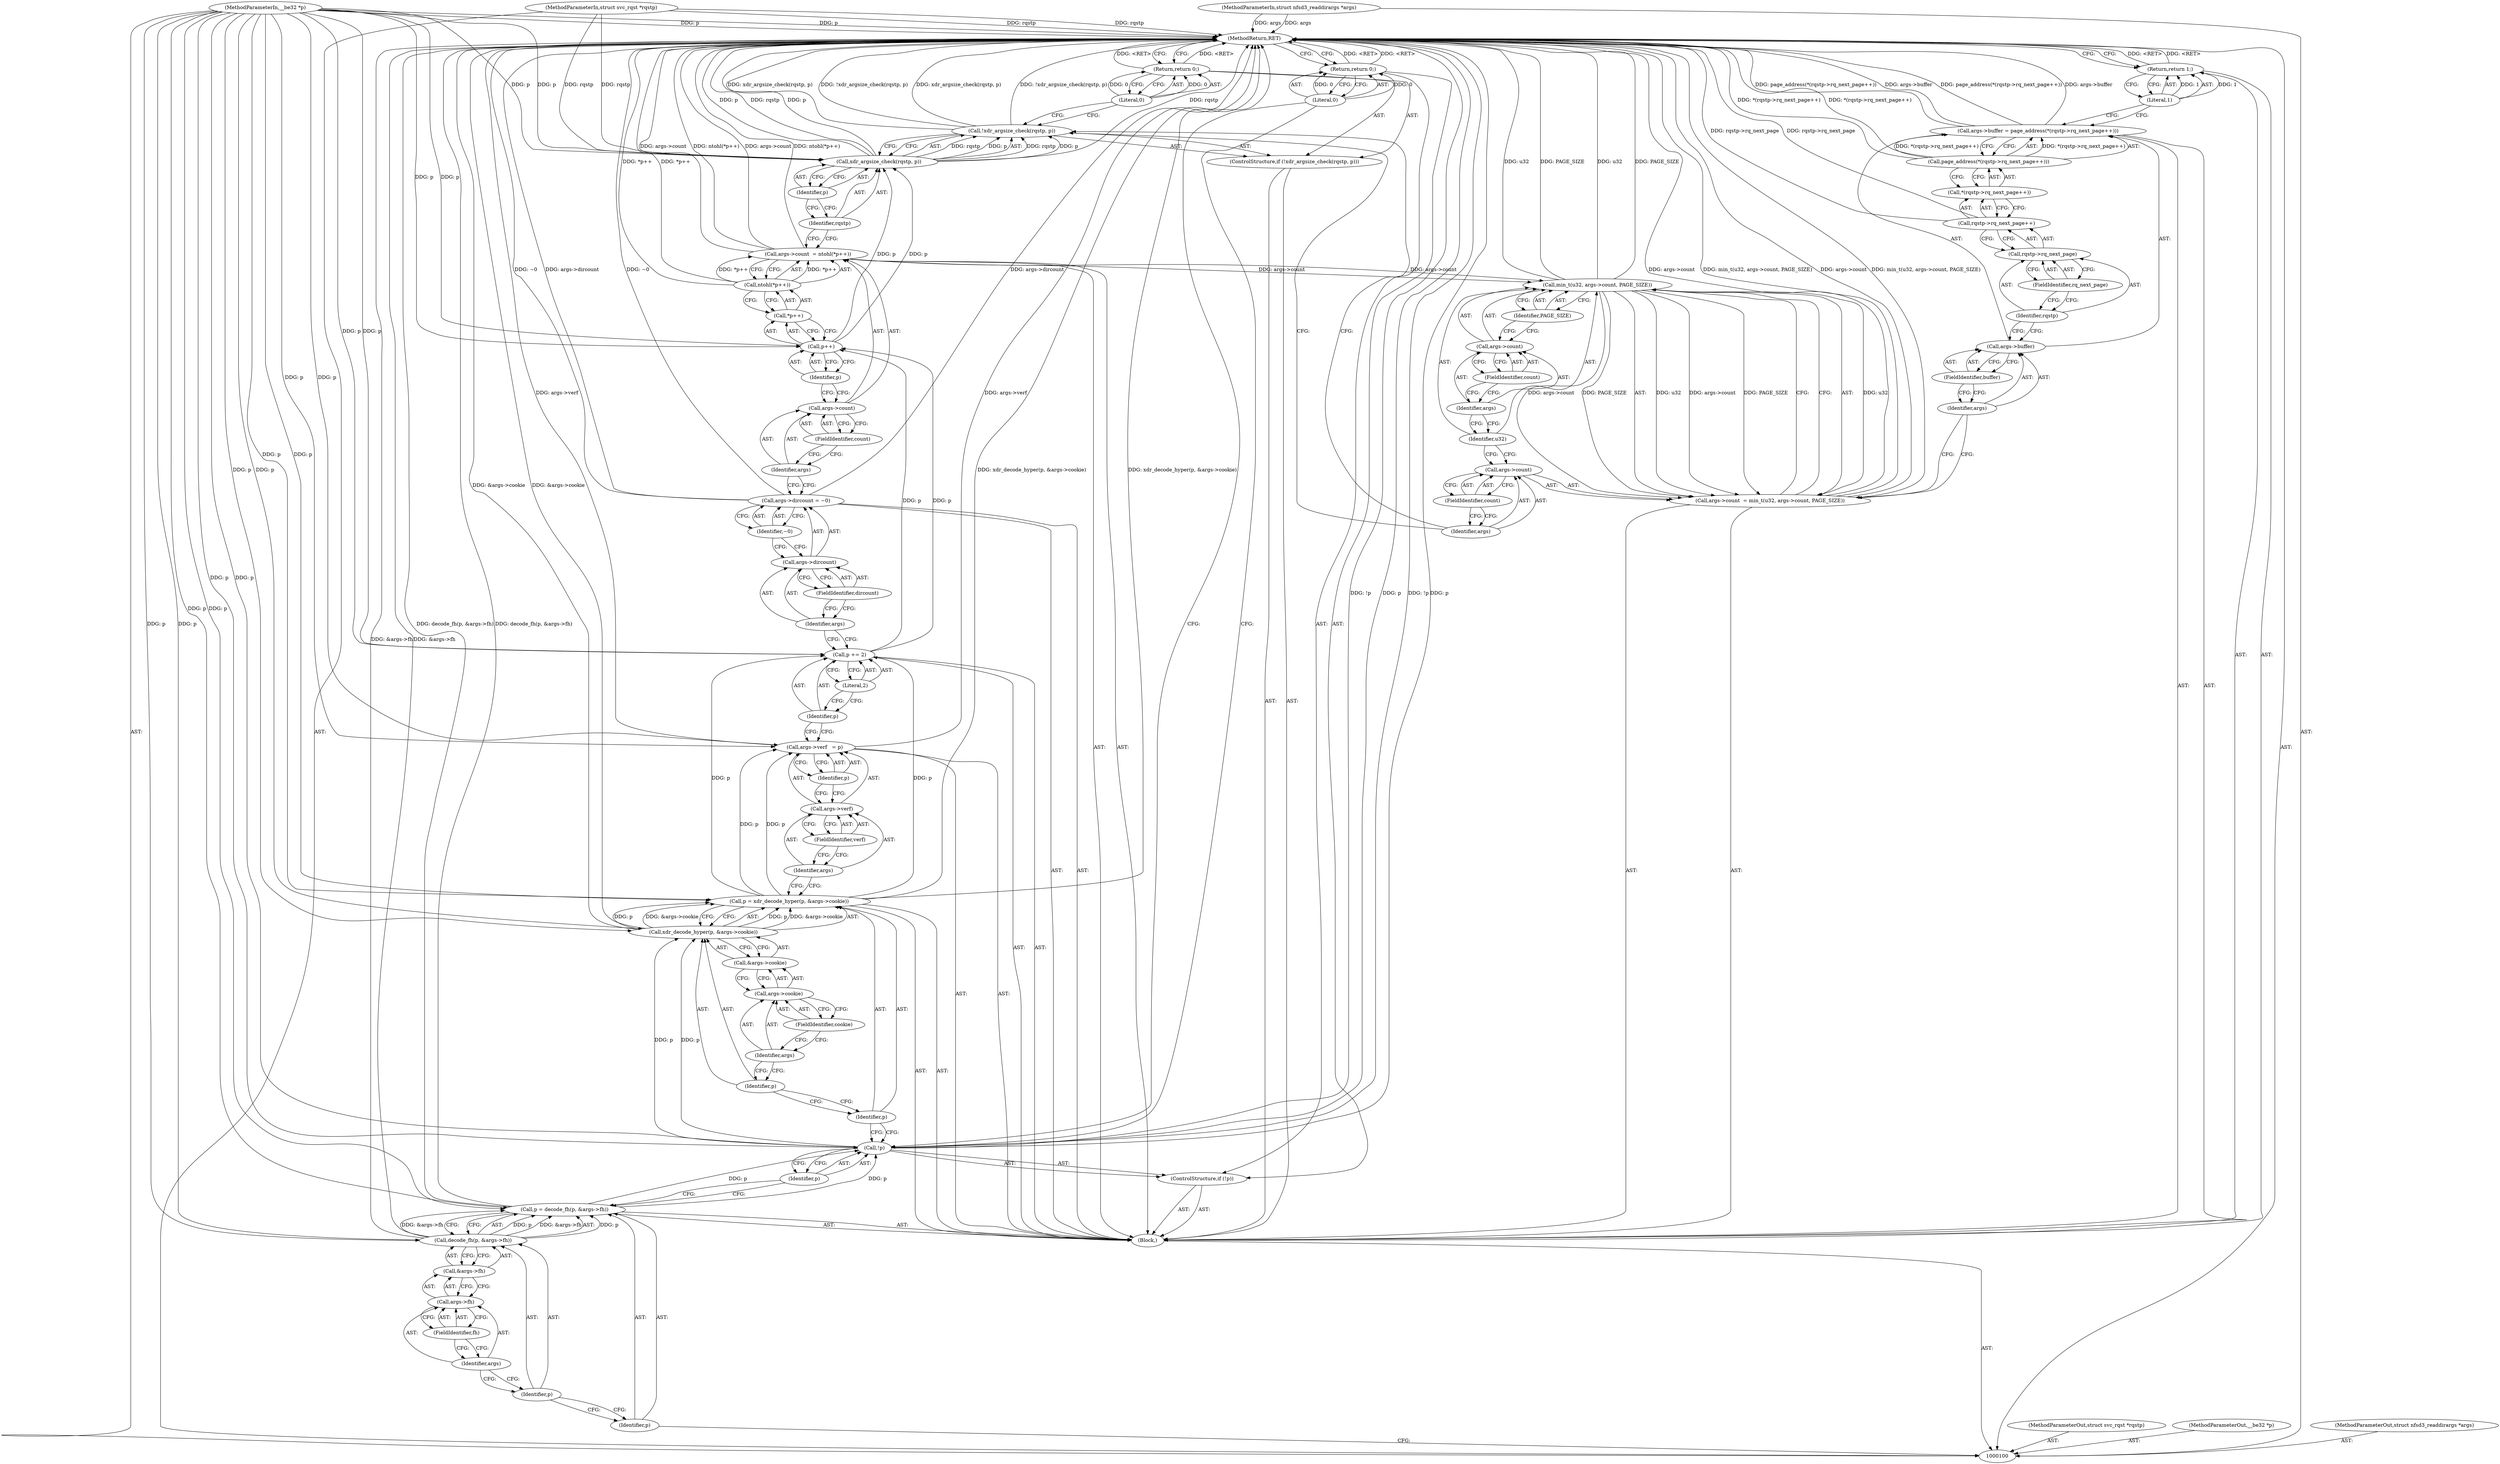 digraph "0_linux_c70422f760c120480fee4de6c38804c72aa26bc1_6" {
"1000176" [label="(MethodReturn,RET)"];
"1000101" [label="(MethodParameterIn,struct svc_rqst *rqstp)"];
"1000244" [label="(MethodParameterOut,struct svc_rqst *rqstp)"];
"1000102" [label="(MethodParameterIn,__be32 *p)"];
"1000245" [label="(MethodParameterOut,__be32 *p)"];
"1000143" [label="(Call,ntohl(*p++))"];
"1000139" [label="(Call,args->count  = ntohl(*p++))"];
"1000140" [label="(Call,args->count)"];
"1000141" [label="(Identifier,args)"];
"1000144" [label="(Call,*p++)"];
"1000145" [label="(Call,p++)"];
"1000146" [label="(Identifier,p)"];
"1000142" [label="(FieldIdentifier,count)"];
"1000147" [label="(ControlStructure,if (!xdr_argsize_check(rqstp, p)))"];
"1000150" [label="(Identifier,rqstp)"];
"1000151" [label="(Identifier,p)"];
"1000148" [label="(Call,!xdr_argsize_check(rqstp, p))"];
"1000149" [label="(Call,xdr_argsize_check(rqstp, p))"];
"1000152" [label="(Return,return 0;)"];
"1000153" [label="(Literal,0)"];
"1000158" [label="(Call,min_t(u32, args->count, PAGE_SIZE))"];
"1000154" [label="(Call,args->count  = min_t(u32, args->count, PAGE_SIZE))"];
"1000155" [label="(Call,args->count)"];
"1000156" [label="(Identifier,args)"];
"1000159" [label="(Identifier,u32)"];
"1000160" [label="(Call,args->count)"];
"1000161" [label="(Identifier,args)"];
"1000162" [label="(FieldIdentifier,count)"];
"1000163" [label="(Identifier,PAGE_SIZE)"];
"1000157" [label="(FieldIdentifier,count)"];
"1000168" [label="(Call,page_address(*(rqstp->rq_next_page++)))"];
"1000164" [label="(Call,args->buffer = page_address(*(rqstp->rq_next_page++)))"];
"1000165" [label="(Call,args->buffer)"];
"1000166" [label="(Identifier,args)"];
"1000169" [label="(Call,*(rqstp->rq_next_page++))"];
"1000170" [label="(Call,rqstp->rq_next_page++)"];
"1000171" [label="(Call,rqstp->rq_next_page)"];
"1000172" [label="(Identifier,rqstp)"];
"1000173" [label="(FieldIdentifier,rq_next_page)"];
"1000167" [label="(FieldIdentifier,buffer)"];
"1000174" [label="(Return,return 1;)"];
"1000175" [label="(Literal,1)"];
"1000103" [label="(MethodParameterIn,struct nfsd3_readdirargs *args)"];
"1000246" [label="(MethodParameterOut,struct nfsd3_readdirargs *args)"];
"1000104" [label="(Block,)"];
"1000105" [label="(Call,p = decode_fh(p, &args->fh))"];
"1000106" [label="(Identifier,p)"];
"1000108" [label="(Identifier,p)"];
"1000109" [label="(Call,&args->fh)"];
"1000110" [label="(Call,args->fh)"];
"1000111" [label="(Identifier,args)"];
"1000112" [label="(FieldIdentifier,fh)"];
"1000107" [label="(Call,decode_fh(p, &args->fh))"];
"1000113" [label="(ControlStructure,if (!p))"];
"1000114" [label="(Call,!p)"];
"1000115" [label="(Identifier,p)"];
"1000116" [label="(Return,return 0;)"];
"1000117" [label="(Literal,0)"];
"1000118" [label="(Call,p = xdr_decode_hyper(p, &args->cookie))"];
"1000119" [label="(Identifier,p)"];
"1000121" [label="(Identifier,p)"];
"1000122" [label="(Call,&args->cookie)"];
"1000123" [label="(Call,args->cookie)"];
"1000124" [label="(Identifier,args)"];
"1000125" [label="(FieldIdentifier,cookie)"];
"1000120" [label="(Call,xdr_decode_hyper(p, &args->cookie))"];
"1000130" [label="(Identifier,p)"];
"1000126" [label="(Call,args->verf   = p)"];
"1000127" [label="(Call,args->verf)"];
"1000128" [label="(Identifier,args)"];
"1000131" [label="(Call,p += 2)"];
"1000132" [label="(Identifier,p)"];
"1000133" [label="(Literal,2)"];
"1000129" [label="(FieldIdentifier,verf)"];
"1000138" [label="(Identifier,~0)"];
"1000134" [label="(Call,args->dircount = ~0)"];
"1000135" [label="(Call,args->dircount)"];
"1000136" [label="(Identifier,args)"];
"1000137" [label="(FieldIdentifier,dircount)"];
"1000176" -> "1000100"  [label="AST: "];
"1000176" -> "1000116"  [label="CFG: "];
"1000176" -> "1000152"  [label="CFG: "];
"1000176" -> "1000174"  [label="CFG: "];
"1000152" -> "1000176"  [label="DDG: <RET>"];
"1000116" -> "1000176"  [label="DDG: <RET>"];
"1000174" -> "1000176"  [label="DDG: <RET>"];
"1000158" -> "1000176"  [label="DDG: u32"];
"1000158" -> "1000176"  [label="DDG: PAGE_SIZE"];
"1000168" -> "1000176"  [label="DDG: *(rqstp->rq_next_page++)"];
"1000114" -> "1000176"  [label="DDG: !p"];
"1000114" -> "1000176"  [label="DDG: p"];
"1000139" -> "1000176"  [label="DDG: args->count"];
"1000139" -> "1000176"  [label="DDG: ntohl(*p++)"];
"1000126" -> "1000176"  [label="DDG: args->verf"];
"1000102" -> "1000176"  [label="DDG: p"];
"1000134" -> "1000176"  [label="DDG: ~0"];
"1000134" -> "1000176"  [label="DDG: args->dircount"];
"1000107" -> "1000176"  [label="DDG: &args->fh"];
"1000164" -> "1000176"  [label="DDG: page_address(*(rqstp->rq_next_page++))"];
"1000164" -> "1000176"  [label="DDG: args->buffer"];
"1000105" -> "1000176"  [label="DDG: decode_fh(p, &args->fh)"];
"1000149" -> "1000176"  [label="DDG: p"];
"1000149" -> "1000176"  [label="DDG: rqstp"];
"1000154" -> "1000176"  [label="DDG: args->count"];
"1000154" -> "1000176"  [label="DDG: min_t(u32, args->count, PAGE_SIZE)"];
"1000143" -> "1000176"  [label="DDG: *p++"];
"1000103" -> "1000176"  [label="DDG: args"];
"1000148" -> "1000176"  [label="DDG: xdr_argsize_check(rqstp, p)"];
"1000148" -> "1000176"  [label="DDG: !xdr_argsize_check(rqstp, p)"];
"1000101" -> "1000176"  [label="DDG: rqstp"];
"1000118" -> "1000176"  [label="DDG: xdr_decode_hyper(p, &args->cookie)"];
"1000120" -> "1000176"  [label="DDG: &args->cookie"];
"1000170" -> "1000176"  [label="DDG: rqstp->rq_next_page"];
"1000101" -> "1000100"  [label="AST: "];
"1000101" -> "1000176"  [label="DDG: rqstp"];
"1000101" -> "1000149"  [label="DDG: rqstp"];
"1000244" -> "1000100"  [label="AST: "];
"1000102" -> "1000100"  [label="AST: "];
"1000102" -> "1000176"  [label="DDG: p"];
"1000102" -> "1000105"  [label="DDG: p"];
"1000102" -> "1000107"  [label="DDG: p"];
"1000102" -> "1000114"  [label="DDG: p"];
"1000102" -> "1000118"  [label="DDG: p"];
"1000102" -> "1000120"  [label="DDG: p"];
"1000102" -> "1000126"  [label="DDG: p"];
"1000102" -> "1000131"  [label="DDG: p"];
"1000102" -> "1000145"  [label="DDG: p"];
"1000102" -> "1000149"  [label="DDG: p"];
"1000245" -> "1000100"  [label="AST: "];
"1000143" -> "1000139"  [label="AST: "];
"1000143" -> "1000144"  [label="CFG: "];
"1000144" -> "1000143"  [label="AST: "];
"1000139" -> "1000143"  [label="CFG: "];
"1000143" -> "1000176"  [label="DDG: *p++"];
"1000143" -> "1000139"  [label="DDG: *p++"];
"1000139" -> "1000104"  [label="AST: "];
"1000139" -> "1000143"  [label="CFG: "];
"1000140" -> "1000139"  [label="AST: "];
"1000143" -> "1000139"  [label="AST: "];
"1000150" -> "1000139"  [label="CFG: "];
"1000139" -> "1000176"  [label="DDG: args->count"];
"1000139" -> "1000176"  [label="DDG: ntohl(*p++)"];
"1000143" -> "1000139"  [label="DDG: *p++"];
"1000139" -> "1000158"  [label="DDG: args->count"];
"1000140" -> "1000139"  [label="AST: "];
"1000140" -> "1000142"  [label="CFG: "];
"1000141" -> "1000140"  [label="AST: "];
"1000142" -> "1000140"  [label="AST: "];
"1000146" -> "1000140"  [label="CFG: "];
"1000141" -> "1000140"  [label="AST: "];
"1000141" -> "1000134"  [label="CFG: "];
"1000142" -> "1000141"  [label="CFG: "];
"1000144" -> "1000143"  [label="AST: "];
"1000144" -> "1000145"  [label="CFG: "];
"1000145" -> "1000144"  [label="AST: "];
"1000143" -> "1000144"  [label="CFG: "];
"1000145" -> "1000144"  [label="AST: "];
"1000145" -> "1000146"  [label="CFG: "];
"1000146" -> "1000145"  [label="AST: "];
"1000144" -> "1000145"  [label="CFG: "];
"1000131" -> "1000145"  [label="DDG: p"];
"1000102" -> "1000145"  [label="DDG: p"];
"1000145" -> "1000149"  [label="DDG: p"];
"1000146" -> "1000145"  [label="AST: "];
"1000146" -> "1000140"  [label="CFG: "];
"1000145" -> "1000146"  [label="CFG: "];
"1000142" -> "1000140"  [label="AST: "];
"1000142" -> "1000141"  [label="CFG: "];
"1000140" -> "1000142"  [label="CFG: "];
"1000147" -> "1000104"  [label="AST: "];
"1000148" -> "1000147"  [label="AST: "];
"1000152" -> "1000147"  [label="AST: "];
"1000150" -> "1000149"  [label="AST: "];
"1000150" -> "1000139"  [label="CFG: "];
"1000151" -> "1000150"  [label="CFG: "];
"1000151" -> "1000149"  [label="AST: "];
"1000151" -> "1000150"  [label="CFG: "];
"1000149" -> "1000151"  [label="CFG: "];
"1000148" -> "1000147"  [label="AST: "];
"1000148" -> "1000149"  [label="CFG: "];
"1000149" -> "1000148"  [label="AST: "];
"1000153" -> "1000148"  [label="CFG: "];
"1000156" -> "1000148"  [label="CFG: "];
"1000148" -> "1000176"  [label="DDG: xdr_argsize_check(rqstp, p)"];
"1000148" -> "1000176"  [label="DDG: !xdr_argsize_check(rqstp, p)"];
"1000149" -> "1000148"  [label="DDG: rqstp"];
"1000149" -> "1000148"  [label="DDG: p"];
"1000149" -> "1000148"  [label="AST: "];
"1000149" -> "1000151"  [label="CFG: "];
"1000150" -> "1000149"  [label="AST: "];
"1000151" -> "1000149"  [label="AST: "];
"1000148" -> "1000149"  [label="CFG: "];
"1000149" -> "1000176"  [label="DDG: p"];
"1000149" -> "1000176"  [label="DDG: rqstp"];
"1000149" -> "1000148"  [label="DDG: rqstp"];
"1000149" -> "1000148"  [label="DDG: p"];
"1000101" -> "1000149"  [label="DDG: rqstp"];
"1000145" -> "1000149"  [label="DDG: p"];
"1000102" -> "1000149"  [label="DDG: p"];
"1000152" -> "1000147"  [label="AST: "];
"1000152" -> "1000153"  [label="CFG: "];
"1000153" -> "1000152"  [label="AST: "];
"1000176" -> "1000152"  [label="CFG: "];
"1000152" -> "1000176"  [label="DDG: <RET>"];
"1000153" -> "1000152"  [label="DDG: 0"];
"1000153" -> "1000152"  [label="AST: "];
"1000153" -> "1000148"  [label="CFG: "];
"1000152" -> "1000153"  [label="CFG: "];
"1000153" -> "1000152"  [label="DDG: 0"];
"1000158" -> "1000154"  [label="AST: "];
"1000158" -> "1000163"  [label="CFG: "];
"1000159" -> "1000158"  [label="AST: "];
"1000160" -> "1000158"  [label="AST: "];
"1000163" -> "1000158"  [label="AST: "];
"1000154" -> "1000158"  [label="CFG: "];
"1000158" -> "1000176"  [label="DDG: u32"];
"1000158" -> "1000176"  [label="DDG: PAGE_SIZE"];
"1000158" -> "1000154"  [label="DDG: u32"];
"1000158" -> "1000154"  [label="DDG: args->count"];
"1000158" -> "1000154"  [label="DDG: PAGE_SIZE"];
"1000139" -> "1000158"  [label="DDG: args->count"];
"1000154" -> "1000104"  [label="AST: "];
"1000154" -> "1000158"  [label="CFG: "];
"1000155" -> "1000154"  [label="AST: "];
"1000158" -> "1000154"  [label="AST: "];
"1000166" -> "1000154"  [label="CFG: "];
"1000154" -> "1000176"  [label="DDG: args->count"];
"1000154" -> "1000176"  [label="DDG: min_t(u32, args->count, PAGE_SIZE)"];
"1000158" -> "1000154"  [label="DDG: u32"];
"1000158" -> "1000154"  [label="DDG: args->count"];
"1000158" -> "1000154"  [label="DDG: PAGE_SIZE"];
"1000155" -> "1000154"  [label="AST: "];
"1000155" -> "1000157"  [label="CFG: "];
"1000156" -> "1000155"  [label="AST: "];
"1000157" -> "1000155"  [label="AST: "];
"1000159" -> "1000155"  [label="CFG: "];
"1000156" -> "1000155"  [label="AST: "];
"1000156" -> "1000148"  [label="CFG: "];
"1000157" -> "1000156"  [label="CFG: "];
"1000159" -> "1000158"  [label="AST: "];
"1000159" -> "1000155"  [label="CFG: "];
"1000161" -> "1000159"  [label="CFG: "];
"1000160" -> "1000158"  [label="AST: "];
"1000160" -> "1000162"  [label="CFG: "];
"1000161" -> "1000160"  [label="AST: "];
"1000162" -> "1000160"  [label="AST: "];
"1000163" -> "1000160"  [label="CFG: "];
"1000161" -> "1000160"  [label="AST: "];
"1000161" -> "1000159"  [label="CFG: "];
"1000162" -> "1000161"  [label="CFG: "];
"1000162" -> "1000160"  [label="AST: "];
"1000162" -> "1000161"  [label="CFG: "];
"1000160" -> "1000162"  [label="CFG: "];
"1000163" -> "1000158"  [label="AST: "];
"1000163" -> "1000160"  [label="CFG: "];
"1000158" -> "1000163"  [label="CFG: "];
"1000157" -> "1000155"  [label="AST: "];
"1000157" -> "1000156"  [label="CFG: "];
"1000155" -> "1000157"  [label="CFG: "];
"1000168" -> "1000164"  [label="AST: "];
"1000168" -> "1000169"  [label="CFG: "];
"1000169" -> "1000168"  [label="AST: "];
"1000164" -> "1000168"  [label="CFG: "];
"1000168" -> "1000176"  [label="DDG: *(rqstp->rq_next_page++)"];
"1000168" -> "1000164"  [label="DDG: *(rqstp->rq_next_page++)"];
"1000164" -> "1000104"  [label="AST: "];
"1000164" -> "1000168"  [label="CFG: "];
"1000165" -> "1000164"  [label="AST: "];
"1000168" -> "1000164"  [label="AST: "];
"1000175" -> "1000164"  [label="CFG: "];
"1000164" -> "1000176"  [label="DDG: page_address(*(rqstp->rq_next_page++))"];
"1000164" -> "1000176"  [label="DDG: args->buffer"];
"1000168" -> "1000164"  [label="DDG: *(rqstp->rq_next_page++)"];
"1000165" -> "1000164"  [label="AST: "];
"1000165" -> "1000167"  [label="CFG: "];
"1000166" -> "1000165"  [label="AST: "];
"1000167" -> "1000165"  [label="AST: "];
"1000172" -> "1000165"  [label="CFG: "];
"1000166" -> "1000165"  [label="AST: "];
"1000166" -> "1000154"  [label="CFG: "];
"1000167" -> "1000166"  [label="CFG: "];
"1000169" -> "1000168"  [label="AST: "];
"1000169" -> "1000170"  [label="CFG: "];
"1000170" -> "1000169"  [label="AST: "];
"1000168" -> "1000169"  [label="CFG: "];
"1000170" -> "1000169"  [label="AST: "];
"1000170" -> "1000171"  [label="CFG: "];
"1000171" -> "1000170"  [label="AST: "];
"1000169" -> "1000170"  [label="CFG: "];
"1000170" -> "1000176"  [label="DDG: rqstp->rq_next_page"];
"1000171" -> "1000170"  [label="AST: "];
"1000171" -> "1000173"  [label="CFG: "];
"1000172" -> "1000171"  [label="AST: "];
"1000173" -> "1000171"  [label="AST: "];
"1000170" -> "1000171"  [label="CFG: "];
"1000172" -> "1000171"  [label="AST: "];
"1000172" -> "1000165"  [label="CFG: "];
"1000173" -> "1000172"  [label="CFG: "];
"1000173" -> "1000171"  [label="AST: "];
"1000173" -> "1000172"  [label="CFG: "];
"1000171" -> "1000173"  [label="CFG: "];
"1000167" -> "1000165"  [label="AST: "];
"1000167" -> "1000166"  [label="CFG: "];
"1000165" -> "1000167"  [label="CFG: "];
"1000174" -> "1000104"  [label="AST: "];
"1000174" -> "1000175"  [label="CFG: "];
"1000175" -> "1000174"  [label="AST: "];
"1000176" -> "1000174"  [label="CFG: "];
"1000174" -> "1000176"  [label="DDG: <RET>"];
"1000175" -> "1000174"  [label="DDG: 1"];
"1000175" -> "1000174"  [label="AST: "];
"1000175" -> "1000164"  [label="CFG: "];
"1000174" -> "1000175"  [label="CFG: "];
"1000175" -> "1000174"  [label="DDG: 1"];
"1000103" -> "1000100"  [label="AST: "];
"1000103" -> "1000176"  [label="DDG: args"];
"1000246" -> "1000100"  [label="AST: "];
"1000104" -> "1000100"  [label="AST: "];
"1000105" -> "1000104"  [label="AST: "];
"1000113" -> "1000104"  [label="AST: "];
"1000118" -> "1000104"  [label="AST: "];
"1000126" -> "1000104"  [label="AST: "];
"1000131" -> "1000104"  [label="AST: "];
"1000134" -> "1000104"  [label="AST: "];
"1000139" -> "1000104"  [label="AST: "];
"1000147" -> "1000104"  [label="AST: "];
"1000154" -> "1000104"  [label="AST: "];
"1000164" -> "1000104"  [label="AST: "];
"1000174" -> "1000104"  [label="AST: "];
"1000105" -> "1000104"  [label="AST: "];
"1000105" -> "1000107"  [label="CFG: "];
"1000106" -> "1000105"  [label="AST: "];
"1000107" -> "1000105"  [label="AST: "];
"1000115" -> "1000105"  [label="CFG: "];
"1000105" -> "1000176"  [label="DDG: decode_fh(p, &args->fh)"];
"1000107" -> "1000105"  [label="DDG: p"];
"1000107" -> "1000105"  [label="DDG: &args->fh"];
"1000102" -> "1000105"  [label="DDG: p"];
"1000105" -> "1000114"  [label="DDG: p"];
"1000106" -> "1000105"  [label="AST: "];
"1000106" -> "1000100"  [label="CFG: "];
"1000108" -> "1000106"  [label="CFG: "];
"1000108" -> "1000107"  [label="AST: "];
"1000108" -> "1000106"  [label="CFG: "];
"1000111" -> "1000108"  [label="CFG: "];
"1000109" -> "1000107"  [label="AST: "];
"1000109" -> "1000110"  [label="CFG: "];
"1000110" -> "1000109"  [label="AST: "];
"1000107" -> "1000109"  [label="CFG: "];
"1000110" -> "1000109"  [label="AST: "];
"1000110" -> "1000112"  [label="CFG: "];
"1000111" -> "1000110"  [label="AST: "];
"1000112" -> "1000110"  [label="AST: "];
"1000109" -> "1000110"  [label="CFG: "];
"1000111" -> "1000110"  [label="AST: "];
"1000111" -> "1000108"  [label="CFG: "];
"1000112" -> "1000111"  [label="CFG: "];
"1000112" -> "1000110"  [label="AST: "];
"1000112" -> "1000111"  [label="CFG: "];
"1000110" -> "1000112"  [label="CFG: "];
"1000107" -> "1000105"  [label="AST: "];
"1000107" -> "1000109"  [label="CFG: "];
"1000108" -> "1000107"  [label="AST: "];
"1000109" -> "1000107"  [label="AST: "];
"1000105" -> "1000107"  [label="CFG: "];
"1000107" -> "1000176"  [label="DDG: &args->fh"];
"1000107" -> "1000105"  [label="DDG: p"];
"1000107" -> "1000105"  [label="DDG: &args->fh"];
"1000102" -> "1000107"  [label="DDG: p"];
"1000113" -> "1000104"  [label="AST: "];
"1000114" -> "1000113"  [label="AST: "];
"1000116" -> "1000113"  [label="AST: "];
"1000114" -> "1000113"  [label="AST: "];
"1000114" -> "1000115"  [label="CFG: "];
"1000115" -> "1000114"  [label="AST: "];
"1000117" -> "1000114"  [label="CFG: "];
"1000119" -> "1000114"  [label="CFG: "];
"1000114" -> "1000176"  [label="DDG: !p"];
"1000114" -> "1000176"  [label="DDG: p"];
"1000105" -> "1000114"  [label="DDG: p"];
"1000102" -> "1000114"  [label="DDG: p"];
"1000114" -> "1000120"  [label="DDG: p"];
"1000115" -> "1000114"  [label="AST: "];
"1000115" -> "1000105"  [label="CFG: "];
"1000114" -> "1000115"  [label="CFG: "];
"1000116" -> "1000113"  [label="AST: "];
"1000116" -> "1000117"  [label="CFG: "];
"1000117" -> "1000116"  [label="AST: "];
"1000176" -> "1000116"  [label="CFG: "];
"1000116" -> "1000176"  [label="DDG: <RET>"];
"1000117" -> "1000116"  [label="DDG: 0"];
"1000117" -> "1000116"  [label="AST: "];
"1000117" -> "1000114"  [label="CFG: "];
"1000116" -> "1000117"  [label="CFG: "];
"1000117" -> "1000116"  [label="DDG: 0"];
"1000118" -> "1000104"  [label="AST: "];
"1000118" -> "1000120"  [label="CFG: "];
"1000119" -> "1000118"  [label="AST: "];
"1000120" -> "1000118"  [label="AST: "];
"1000128" -> "1000118"  [label="CFG: "];
"1000118" -> "1000176"  [label="DDG: xdr_decode_hyper(p, &args->cookie)"];
"1000120" -> "1000118"  [label="DDG: p"];
"1000120" -> "1000118"  [label="DDG: &args->cookie"];
"1000102" -> "1000118"  [label="DDG: p"];
"1000118" -> "1000126"  [label="DDG: p"];
"1000118" -> "1000131"  [label="DDG: p"];
"1000119" -> "1000118"  [label="AST: "];
"1000119" -> "1000114"  [label="CFG: "];
"1000121" -> "1000119"  [label="CFG: "];
"1000121" -> "1000120"  [label="AST: "];
"1000121" -> "1000119"  [label="CFG: "];
"1000124" -> "1000121"  [label="CFG: "];
"1000122" -> "1000120"  [label="AST: "];
"1000122" -> "1000123"  [label="CFG: "];
"1000123" -> "1000122"  [label="AST: "];
"1000120" -> "1000122"  [label="CFG: "];
"1000123" -> "1000122"  [label="AST: "];
"1000123" -> "1000125"  [label="CFG: "];
"1000124" -> "1000123"  [label="AST: "];
"1000125" -> "1000123"  [label="AST: "];
"1000122" -> "1000123"  [label="CFG: "];
"1000124" -> "1000123"  [label="AST: "];
"1000124" -> "1000121"  [label="CFG: "];
"1000125" -> "1000124"  [label="CFG: "];
"1000125" -> "1000123"  [label="AST: "];
"1000125" -> "1000124"  [label="CFG: "];
"1000123" -> "1000125"  [label="CFG: "];
"1000120" -> "1000118"  [label="AST: "];
"1000120" -> "1000122"  [label="CFG: "];
"1000121" -> "1000120"  [label="AST: "];
"1000122" -> "1000120"  [label="AST: "];
"1000118" -> "1000120"  [label="CFG: "];
"1000120" -> "1000176"  [label="DDG: &args->cookie"];
"1000120" -> "1000118"  [label="DDG: p"];
"1000120" -> "1000118"  [label="DDG: &args->cookie"];
"1000114" -> "1000120"  [label="DDG: p"];
"1000102" -> "1000120"  [label="DDG: p"];
"1000130" -> "1000126"  [label="AST: "];
"1000130" -> "1000127"  [label="CFG: "];
"1000126" -> "1000130"  [label="CFG: "];
"1000126" -> "1000104"  [label="AST: "];
"1000126" -> "1000130"  [label="CFG: "];
"1000127" -> "1000126"  [label="AST: "];
"1000130" -> "1000126"  [label="AST: "];
"1000132" -> "1000126"  [label="CFG: "];
"1000126" -> "1000176"  [label="DDG: args->verf"];
"1000118" -> "1000126"  [label="DDG: p"];
"1000102" -> "1000126"  [label="DDG: p"];
"1000127" -> "1000126"  [label="AST: "];
"1000127" -> "1000129"  [label="CFG: "];
"1000128" -> "1000127"  [label="AST: "];
"1000129" -> "1000127"  [label="AST: "];
"1000130" -> "1000127"  [label="CFG: "];
"1000128" -> "1000127"  [label="AST: "];
"1000128" -> "1000118"  [label="CFG: "];
"1000129" -> "1000128"  [label="CFG: "];
"1000131" -> "1000104"  [label="AST: "];
"1000131" -> "1000133"  [label="CFG: "];
"1000132" -> "1000131"  [label="AST: "];
"1000133" -> "1000131"  [label="AST: "];
"1000136" -> "1000131"  [label="CFG: "];
"1000102" -> "1000131"  [label="DDG: p"];
"1000118" -> "1000131"  [label="DDG: p"];
"1000131" -> "1000145"  [label="DDG: p"];
"1000132" -> "1000131"  [label="AST: "];
"1000132" -> "1000126"  [label="CFG: "];
"1000133" -> "1000132"  [label="CFG: "];
"1000133" -> "1000131"  [label="AST: "];
"1000133" -> "1000132"  [label="CFG: "];
"1000131" -> "1000133"  [label="CFG: "];
"1000129" -> "1000127"  [label="AST: "];
"1000129" -> "1000128"  [label="CFG: "];
"1000127" -> "1000129"  [label="CFG: "];
"1000138" -> "1000134"  [label="AST: "];
"1000138" -> "1000135"  [label="CFG: "];
"1000134" -> "1000138"  [label="CFG: "];
"1000134" -> "1000104"  [label="AST: "];
"1000134" -> "1000138"  [label="CFG: "];
"1000135" -> "1000134"  [label="AST: "];
"1000138" -> "1000134"  [label="AST: "];
"1000141" -> "1000134"  [label="CFG: "];
"1000134" -> "1000176"  [label="DDG: ~0"];
"1000134" -> "1000176"  [label="DDG: args->dircount"];
"1000135" -> "1000134"  [label="AST: "];
"1000135" -> "1000137"  [label="CFG: "];
"1000136" -> "1000135"  [label="AST: "];
"1000137" -> "1000135"  [label="AST: "];
"1000138" -> "1000135"  [label="CFG: "];
"1000136" -> "1000135"  [label="AST: "];
"1000136" -> "1000131"  [label="CFG: "];
"1000137" -> "1000136"  [label="CFG: "];
"1000137" -> "1000135"  [label="AST: "];
"1000137" -> "1000136"  [label="CFG: "];
"1000135" -> "1000137"  [label="CFG: "];
}
